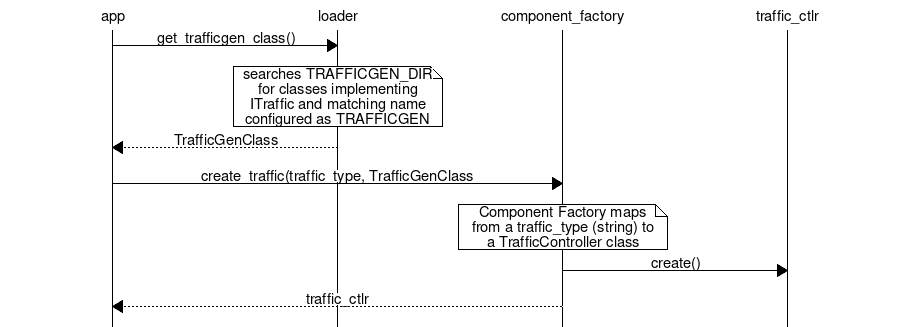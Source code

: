 msc {

hscale = "1.5";

 #Entities
  app, loader, component_factory, traffic_ctlr;

  #Arcs
  app => loader [label = "get_trafficgen_class()"];
  loader note loader [label = "searches TRAFFICGEN_DIR for classes implementing ITraffic and matching name configured as TRAFFICGEN"];
  app << loader [label = "TrafficGenClass"];
  app => component_factory [label = "create_traffic(traffic_type, TrafficGenClass"];
  component_factory note component_factory [label = "Component Factory maps from a traffic_type (string) to a TrafficController class"];
  component_factory => traffic_ctlr [label = "create()"];
  app << component_factory [label= "traffic_ctlr"];
 }
